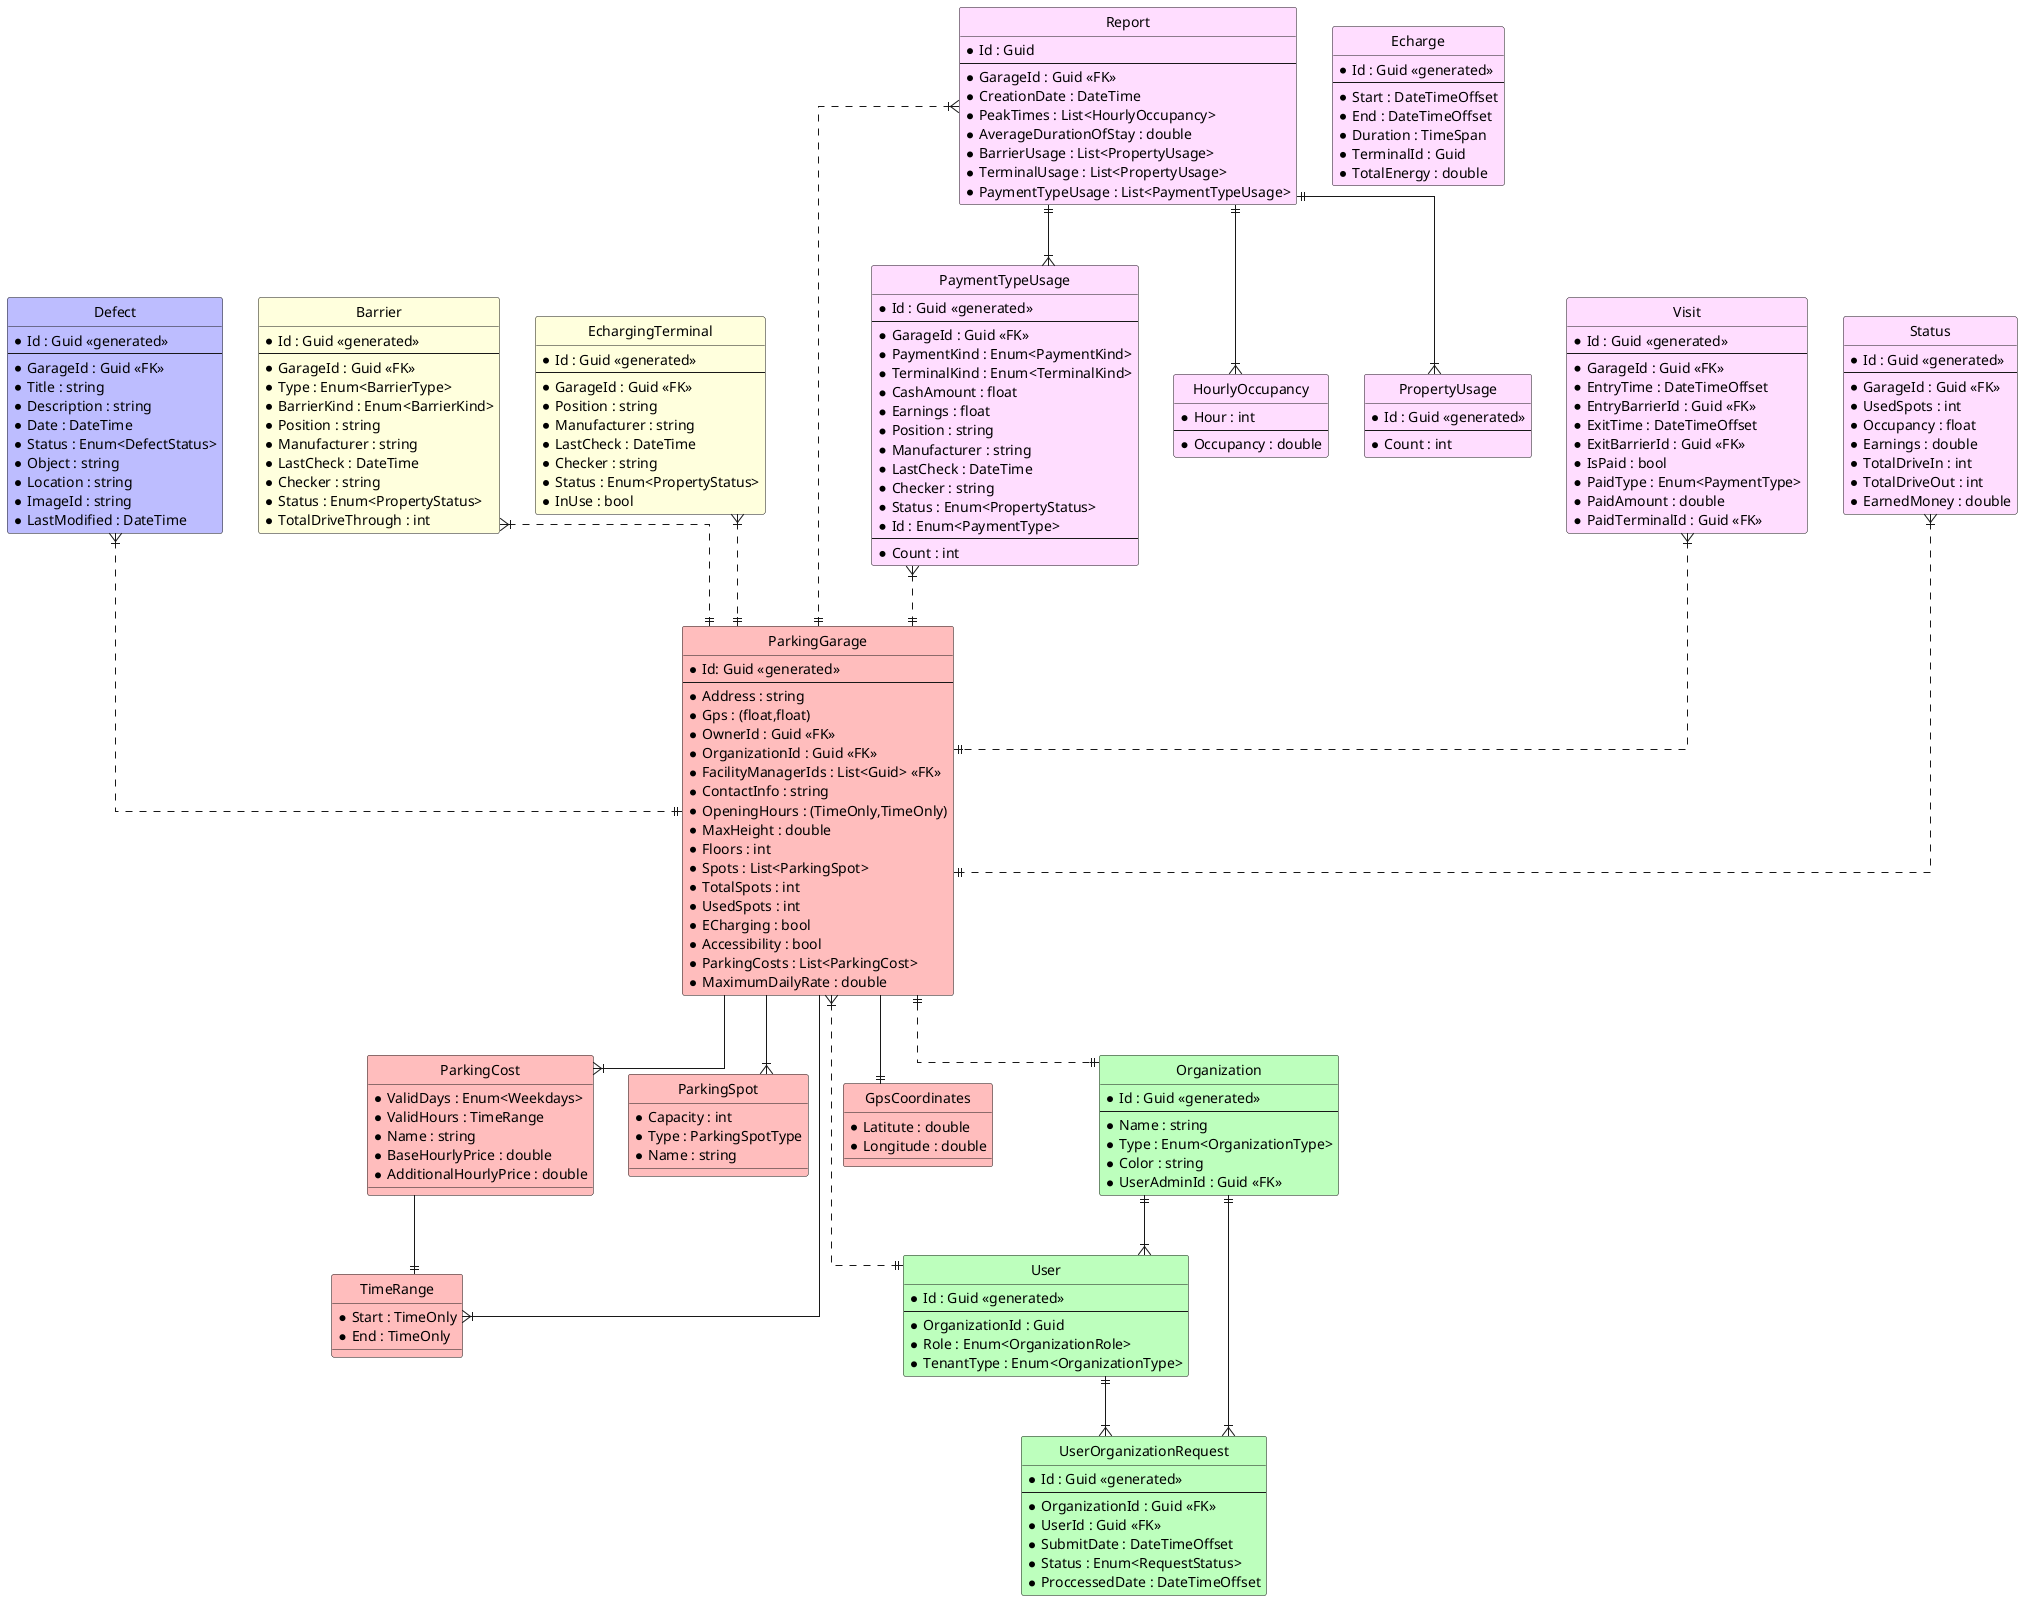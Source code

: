 @startuml
' verstecke das E im Entitäten-Titel
hide circle

' verhindere Probleme mit gewinkelten Krähenfüßen
skinparam linetype ortho

entity "ParkingGarage" as garage #FFBDBD {
  *Id: Guid <<generated>>
  ---
  *Address : string
  *Gps : (float,float)
  *OwnerId : Guid <<FK>>
  *OrganizationId : Guid <<FK>>
  *FacilityManagerIds : List<Guid> <<FK>>
  *ContactInfo : string
  *OpeningHours : (TimeOnly,TimeOnly)
  *MaxHeight : double
  *Floors : int
  *Spots : List<ParkingSpot>
  *TotalSpots : int
  *UsedSpots : int
  *ECharging : bool
  *Accessibility : bool
  *ParkingCosts : List<ParkingCost>
  *MaximumDailyRate : double
}

entity "TimeRange" as tr #FFBDBD {
  *Start : TimeOnly
  *End : TimeOnly
}

entity "ParkingCost" as cost #FFBDBD {
  *ValidDays : Enum<Weekdays>
  *ValidHours : TimeRange
  *Name : string
  *BaseHourlyPrice : double
  *AdditionalHourlyPrice : double
}

entity "ParkingSpot" as spot #FFBDBD {
  *Capacity : int
  *Type : ParkingSpotType
  *Name : string
}

entity "GpsCoordinates" as gps #FFBDBD {
  *Latitute : double
  *Longitude : double
}

entity "User" as user #BDFFBD {
  *Id : Guid <<generated>>
  ---
  *OrganizationId : Guid
  *Role : Enum<OrganizationRole>
  *TenantType : Enum<OrganizationType>
}

entity "Organization" as org #BDFFBD {
  *Id : Guid <<generated>>
  ---
  *Name : string
  *Type : Enum<OrganizationType>
  *Color : string
  *UserAdminId : Guid <<FK>>
}

entity "UserOrganizationRequest" as req #BDFFBD {
  *Id : Guid <<generated>>
  ---
  *OrganizationId : Guid <<FK>>
  *UserId : Guid <<FK>>
  *SubmitDate : DateTimeOffset
  *Status : Enum<RequestStatus>
  *ProccessedDate : DateTimeOffset
}

entity "Defect" as defect #BDBDFF {
  *Id : Guid <<generated>>
  ---
  *GarageId : Guid <<FK>>
  *Title : string
  *Description : string
  *Date : DateTime
  *Status : Enum<DefectStatus>
  *Object : string
  *Location : string
  *ImageId : string
  *LastModified : DateTime
}

entity "Barrier" as barrier #ffd {
  *Id : Guid <<generated>>
  ---
  *GarageId : Guid <<FK>>
  *Type : Enum<BarrierType>
  *BarrierKind : Enum<BarrierKind>
  *Position : string
  *Manufacturer : string
  *LastCheck : DateTime
  *Checker : string
  *Status : Enum<PropertyStatus>
  *TotalDriveThrough : int
}

entity "EchargingTerminal" as echarge #ffd {
  *Id : Guid <<generated>>
  ---
  *GarageId : Guid <<FK>>
  *Position : string
  *Manufacturer : string
  *LastCheck : DateTime
  *Checker : string
  *Status : Enum<PropertyStatus>
  *InUse : bool
}

entity "PaymentTerminal" as payment #ffd {
  *Id : Guid <<generated>>
  ---
  *GarageId : Guid <<FK>>
  *PaymentKind : Enum<PaymentKind>
  *TerminalKind : Enum<TerminalKind>
  *CashAmount : float
  *Earnings : float
  *Position : string
  *Manufacturer : string
  *LastCheck : DateTime
  *Checker : string
  *Status : Enum<PropertyStatus>
}

entity "Visit" as visit #fdf {
  *Id : Guid <<generated>>
  ---
  *GarageId : Guid <<FK>>
  *EntryTime : DateTimeOffset
  *EntryBarrierId : Guid <<FK>>
  *ExitTime : DateTimeOffset
  *ExitBarrierId : Guid <<FK>>
  *IsPaid : bool
  *PaidType : Enum<PaymentType>
  *PaidAmount : double
  *PaidTerminalId : Guid <<FK>>
}

entity "Status" as status #fdf {
  *Id : Guid <<generated>>
  ---
  *GarageId : Guid <<FK>>
  *UsedSpots : int
  *Occupancy : float
  *Earnings : double
  *TotalDriveIn : int
  *TotalDriveOut : int
  *EarnedMoney : double
}

entity "Report" as report #fdf {
  *Id : Guid
  ---
  *GarageId : Guid <<FK>>
  *CreationDate : DateTime
  *PeakTimes : List<HourlyOccupancy>
  *AverageDurationOfStay : double
  *BarrierUsage : List<PropertyUsage>
  *TerminalUsage : List<PropertyUsage>
  *PaymentTypeUsage : List<PaymentTypeUsage>
}

entity "HourlyOccupancy" as hourly #fdf {
  *Hour : int
  ---
  *Occupancy : double
}

entity "PropertyUsage" as property #fdf {
  *Id : Guid <<generated>>
  ---
  *Count : int
}

entity "PaymentTypeUsage" as payment #fdf {
  *Id : Enum<PaymentType>
  ---
  *Count : int
}

entity "Echarge" #fdf {
  *Id : Guid <<generated>>
  ---
  *Start : DateTimeOffset
  *End : DateTimeOffset
  *Duration : TimeSpan
  *TerminalId : Guid
  *TotalEnergy : double
}

garage --|{ tr
garage --|{ cost
garage --|{ spot
garage --|| gps
cost --|| tr
garage }|..|| user
garage ||..|| org

org ||--|{ user
user ||--|{ req
org ||--|{ req

defect }|..|| garage

barrier }|..|| garage
echarge }|..|| garage
payment }|..|| garage

visit }|..|| garage
status }|..|| garage
report }|..|| garage
report ||--|{ hourly
report ||--|{ property
report ||--|{ payment
@enduml